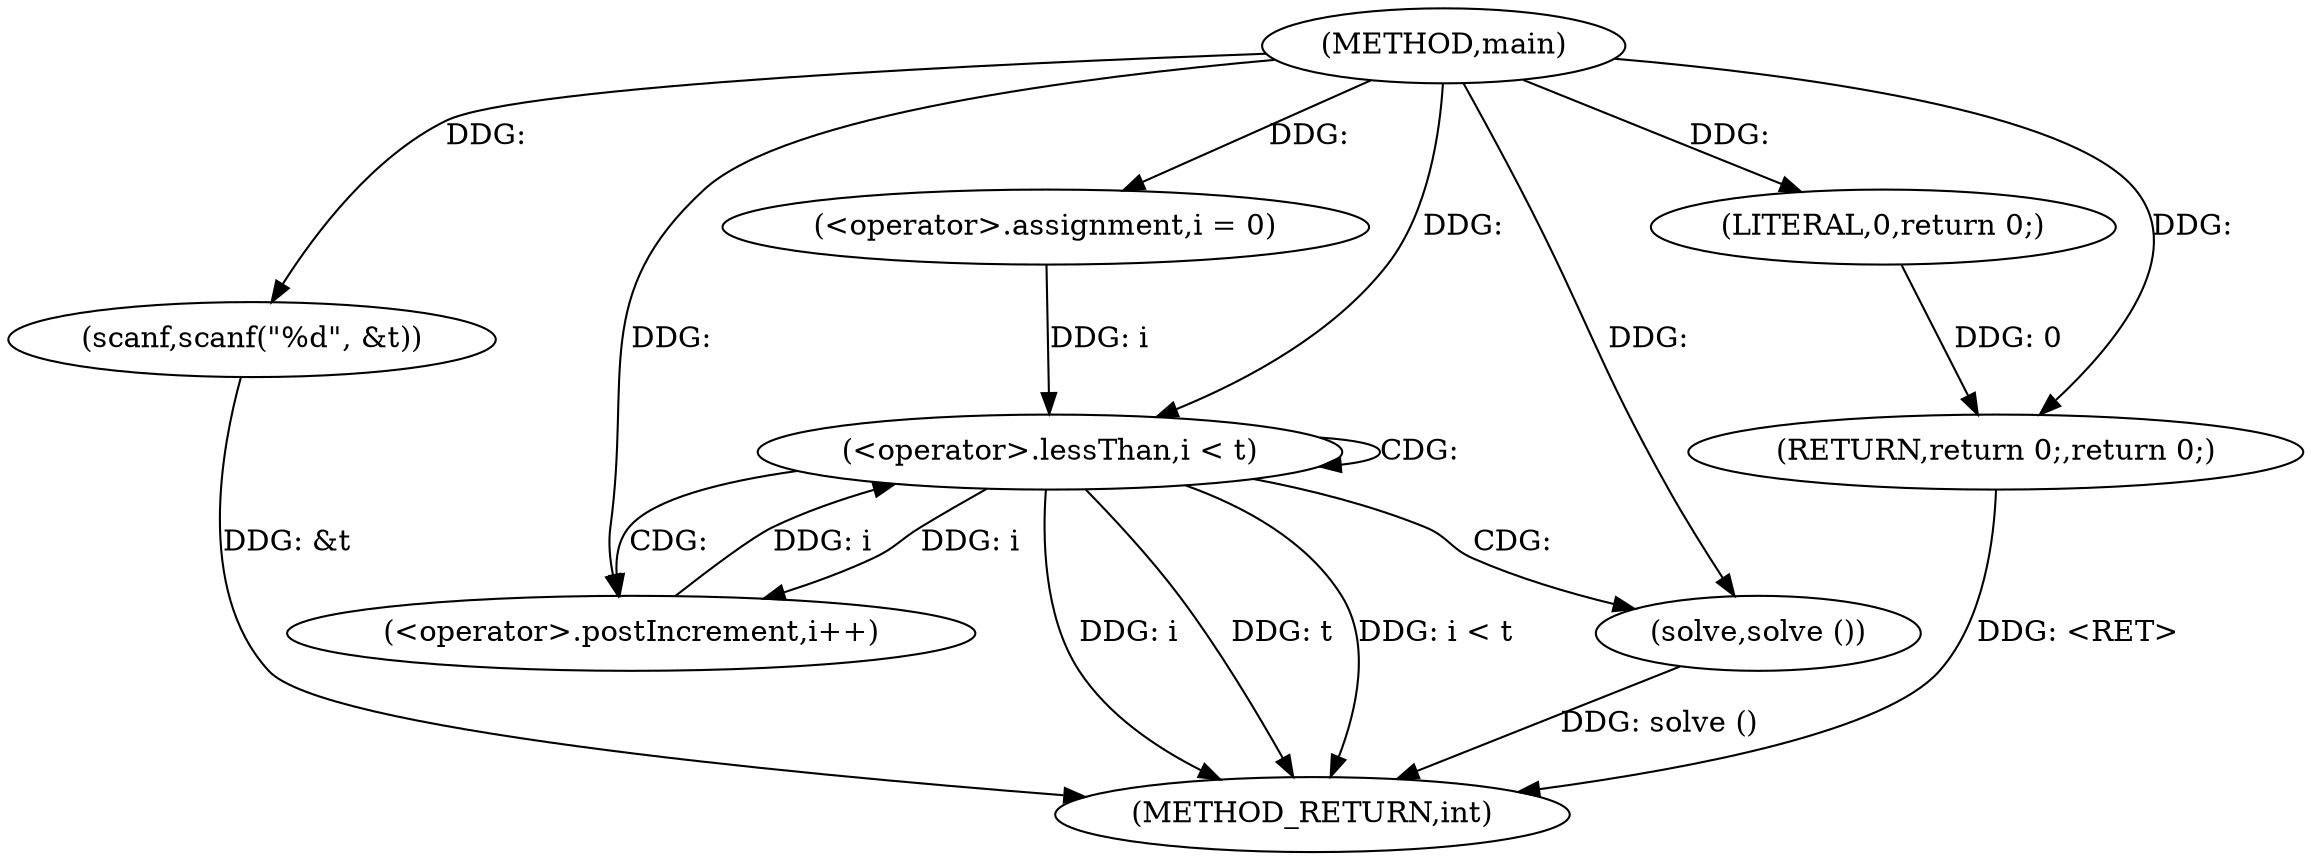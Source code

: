 digraph "main" {  
"1000310" [label = "(METHOD,main)" ]
"1000330" [label = "(METHOD_RETURN,int)" ]
"1000313" [label = "(scanf,scanf(\"%d\", &t))" ]
"1000328" [label = "(RETURN,return 0;,return 0;)" ]
"1000319" [label = "(<operator>.assignment,i = 0)" ]
"1000322" [label = "(<operator>.lessThan,i < t)" ]
"1000325" [label = "(<operator>.postIncrement,i++)" ]
"1000327" [label = "(solve,solve ())" ]
"1000329" [label = "(LITERAL,0,return 0;)" ]
  "1000313" -> "1000330"  [ label = "DDG: &t"] 
  "1000322" -> "1000330"  [ label = "DDG: i"] 
  "1000322" -> "1000330"  [ label = "DDG: t"] 
  "1000322" -> "1000330"  [ label = "DDG: i < t"] 
  "1000327" -> "1000330"  [ label = "DDG: solve ()"] 
  "1000328" -> "1000330"  [ label = "DDG: <RET>"] 
  "1000310" -> "1000313"  [ label = "DDG: "] 
  "1000329" -> "1000328"  [ label = "DDG: 0"] 
  "1000310" -> "1000328"  [ label = "DDG: "] 
  "1000310" -> "1000319"  [ label = "DDG: "] 
  "1000310" -> "1000327"  [ label = "DDG: "] 
  "1000310" -> "1000329"  [ label = "DDG: "] 
  "1000319" -> "1000322"  [ label = "DDG: i"] 
  "1000325" -> "1000322"  [ label = "DDG: i"] 
  "1000310" -> "1000322"  [ label = "DDG: "] 
  "1000322" -> "1000325"  [ label = "DDG: i"] 
  "1000310" -> "1000325"  [ label = "DDG: "] 
  "1000322" -> "1000325"  [ label = "CDG: "] 
  "1000322" -> "1000322"  [ label = "CDG: "] 
  "1000322" -> "1000327"  [ label = "CDG: "] 
}
